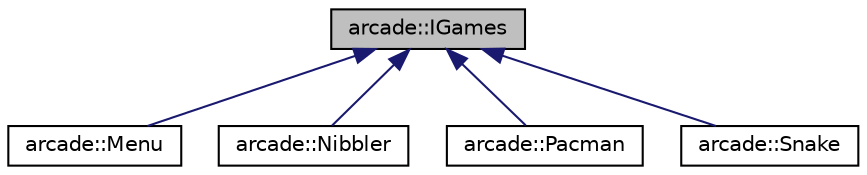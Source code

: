 digraph "arcade::IGames"
{
 // LATEX_PDF_SIZE
  edge [fontname="Helvetica",fontsize="10",labelfontname="Helvetica",labelfontsize="10"];
  node [fontname="Helvetica",fontsize="10",shape=record];
  Node1 [label="arcade::IGames",height=0.2,width=0.4,color="black", fillcolor="grey75", style="filled", fontcolor="black",tooltip=" "];
  Node1 -> Node2 [dir="back",color="midnightblue",fontsize="10",style="solid",fontname="Helvetica"];
  Node2 [label="arcade::Menu",height=0.2,width=0.4,color="black", fillcolor="white", style="filled",URL="$classarcade_1_1Menu.html",tooltip=" "];
  Node1 -> Node3 [dir="back",color="midnightblue",fontsize="10",style="solid",fontname="Helvetica"];
  Node3 [label="arcade::Nibbler",height=0.2,width=0.4,color="black", fillcolor="white", style="filled",URL="$classarcade_1_1Nibbler.html",tooltip=" "];
  Node1 -> Node4 [dir="back",color="midnightblue",fontsize="10",style="solid",fontname="Helvetica"];
  Node4 [label="arcade::Pacman",height=0.2,width=0.4,color="black", fillcolor="white", style="filled",URL="$classarcade_1_1Pacman.html",tooltip=" "];
  Node1 -> Node5 [dir="back",color="midnightblue",fontsize="10",style="solid",fontname="Helvetica"];
  Node5 [label="arcade::Snake",height=0.2,width=0.4,color="black", fillcolor="white", style="filled",URL="$classarcade_1_1Snake.html",tooltip=" "];
}
